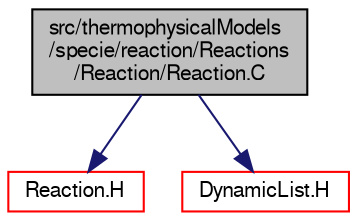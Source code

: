 digraph "src/thermophysicalModels/specie/reaction/Reactions/Reaction/Reaction.C"
{
  bgcolor="transparent";
  edge [fontname="FreeSans",fontsize="10",labelfontname="FreeSans",labelfontsize="10"];
  node [fontname="FreeSans",fontsize="10",shape=record];
  Node0 [label="src/thermophysicalModels\l/specie/reaction/Reactions\l/Reaction/Reaction.C",height=0.2,width=0.4,color="black", fillcolor="grey75", style="filled", fontcolor="black"];
  Node0 -> Node1 [color="midnightblue",fontsize="10",style="solid",fontname="FreeSans"];
  Node1 [label="Reaction.H",height=0.2,width=0.4,color="red",URL="$a16568.html"];
  Node0 -> Node74 [color="midnightblue",fontsize="10",style="solid",fontname="FreeSans"];
  Node74 [label="DynamicList.H",height=0.2,width=0.4,color="red",URL="$a08633.html"];
}
